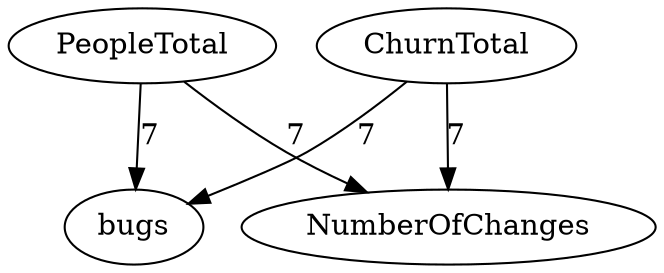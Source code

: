 digraph {
PeopleTotal -> bugs[label="7",weight="7"];
ChurnTotal -> NumberOfChanges[label="7",weight="7"];
ChurnTotal -> bugs[label="7",weight="7"];
PeopleTotal -> NumberOfChanges[label="7",weight="7"];
}